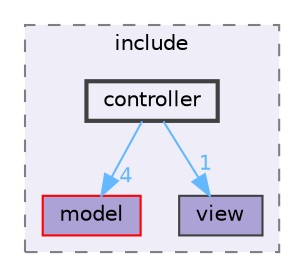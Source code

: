 digraph "C:/Users/Katia/Documents/GitHub/code_base_obscuration/include/controller"
{
 // LATEX_PDF_SIZE
  bgcolor="transparent";
  edge [fontname=Helvetica,fontsize=10,labelfontname=Helvetica,labelfontsize=10];
  node [fontname=Helvetica,fontsize=10,shape=box,height=0.2,width=0.4];
  compound=true
  subgraph clusterdir_22d02f5bb5fe1487c74e4ebfacc28211 {
    graph [ bgcolor="#efedf7", pencolor="grey50", label="include", fontname=Helvetica,fontsize=10 style="filled,dashed", URL="dir_22d02f5bb5fe1487c74e4ebfacc28211.html",tooltip=""]
  dir_a33db249c7d462430783eec338b1a6d6 [label="model", fillcolor="#ada2d6", color="red", style="filled", URL="dir_a33db249c7d462430783eec338b1a6d6.html",tooltip=""];
  dir_dbdc06bdeb54f2f7979fac6965b6c004 [label="view", fillcolor="#ada2d6", color="grey25", style="filled", URL="dir_dbdc06bdeb54f2f7979fac6965b6c004.html",tooltip=""];
  dir_3c8d68ee2a354c6a9e60b3982e57d709 [label="controller", fillcolor="#efedf7", color="grey25", style="filled,bold", URL="dir_3c8d68ee2a354c6a9e60b3982e57d709.html",tooltip=""];
  }
  dir_3c8d68ee2a354c6a9e60b3982e57d709->dir_a33db249c7d462430783eec338b1a6d6 [headlabel="4", labeldistance=1.5 headhref="dir_000010_000030.html" href="dir_000010_000030.html" color="steelblue1" fontcolor="steelblue1"];
  dir_3c8d68ee2a354c6a9e60b3982e57d709->dir_dbdc06bdeb54f2f7979fac6965b6c004 [headlabel="1", labeldistance=1.5 headhref="dir_000010_000056.html" href="dir_000010_000056.html" color="steelblue1" fontcolor="steelblue1"];
}
